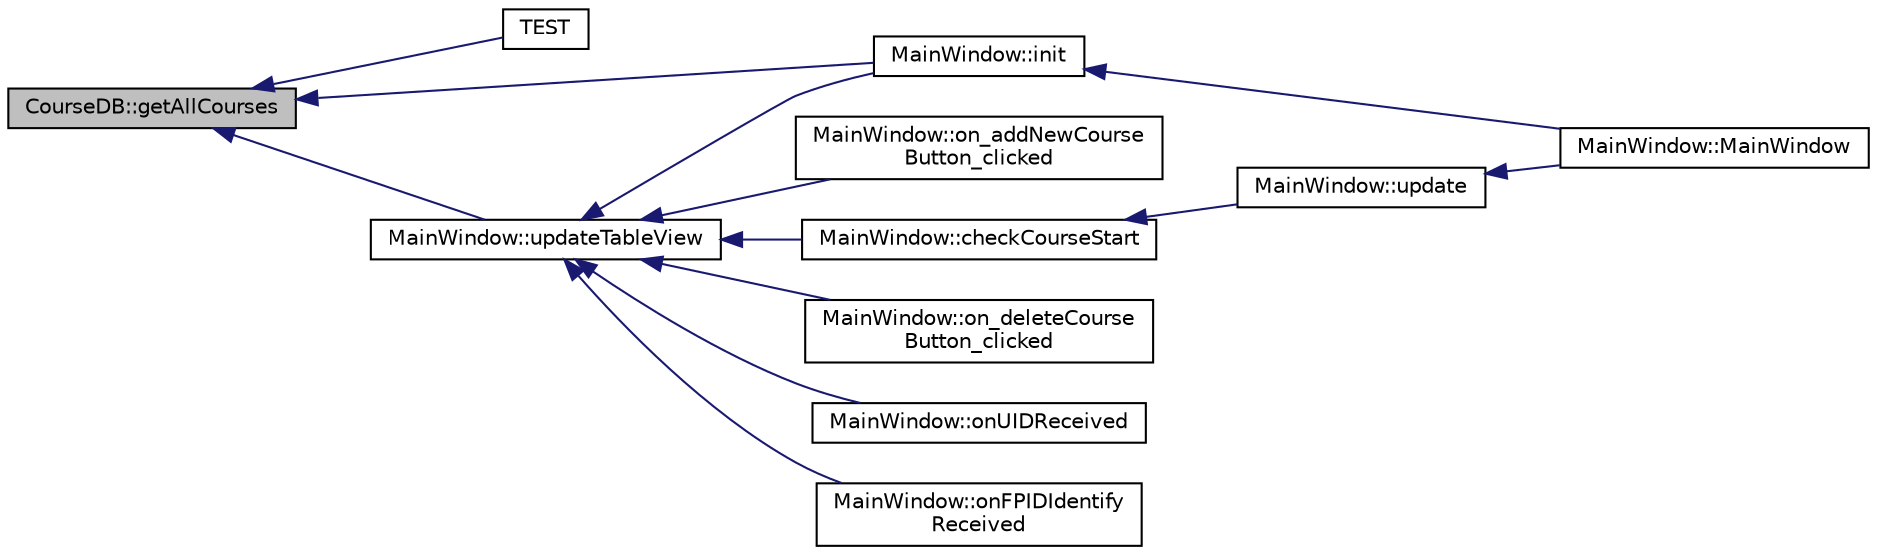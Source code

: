 digraph "CourseDB::getAllCourses"
{
  edge [fontname="Helvetica",fontsize="10",labelfontname="Helvetica",labelfontsize="10"];
  node [fontname="Helvetica",fontsize="10",shape=record];
  rankdir="LR";
  Node1 [label="CourseDB::getAllCourses",height=0.2,width=0.4,color="black", fillcolor="grey75", style="filled", fontcolor="black"];
  Node1 -> Node2 [dir="back",color="midnightblue",fontsize="10",style="solid"];
  Node2 [label="TEST",height=0.2,width=0.4,color="black", fillcolor="white", style="filled",URL="$test_course_d_b_8h.html#ad4e0e04e7486659f801f6df5ea86c79c"];
  Node1 -> Node3 [dir="back",color="midnightblue",fontsize="10",style="solid"];
  Node3 [label="MainWindow::init",height=0.2,width=0.4,color="black", fillcolor="white", style="filled",URL="$class_main_window.html#a671e7e5b0a3a7a3fb1cf44c5c8377952",tooltip="Initialise UI, doorlock and variable for checking studentwindow, read course database and display on ..."];
  Node3 -> Node4 [dir="back",color="midnightblue",fontsize="10",style="solid"];
  Node4 [label="MainWindow::MainWindow",height=0.2,width=0.4,color="black", fillcolor="white", style="filled",URL="$class_main_window.html#a996c5a2b6f77944776856f08ec30858d",tooltip="MainWindow Constructor. "];
  Node1 -> Node5 [dir="back",color="midnightblue",fontsize="10",style="solid"];
  Node5 [label="MainWindow::updateTableView",height=0.2,width=0.4,color="black", fillcolor="white", style="filled",URL="$class_main_window.html#a31ebff8b2a54cfd5f634c82253f3ffdd",tooltip="update course table "];
  Node5 -> Node3 [dir="back",color="midnightblue",fontsize="10",style="solid"];
  Node5 -> Node6 [dir="back",color="midnightblue",fontsize="10",style="solid"];
  Node6 [label="MainWindow::on_addNewCourse\lButton_clicked",height=0.2,width=0.4,color="black", fillcolor="white", style="filled",URL="$class_main_window.html#aa977314d191cfe595b9e29e25f80ede8",tooltip="Open a add course window when button is clicked. "];
  Node5 -> Node7 [dir="back",color="midnightblue",fontsize="10",style="solid"];
  Node7 [label="MainWindow::checkCourseStart",height=0.2,width=0.4,color="black", fillcolor="white", style="filled",URL="$class_main_window.html#a8ebe9859eb33fda652cf463cc24fac67",tooltip="check if any course is starting "];
  Node7 -> Node8 [dir="back",color="midnightblue",fontsize="10",style="solid"];
  Node8 [label="MainWindow::update",height=0.2,width=0.4,color="black", fillcolor="white", style="filled",URL="$class_main_window.html#a128f71880d4b9683149023fc46fcc9f8",tooltip="course start "];
  Node8 -> Node4 [dir="back",color="midnightblue",fontsize="10",style="solid"];
  Node5 -> Node9 [dir="back",color="midnightblue",fontsize="10",style="solid"];
  Node9 [label="MainWindow::on_deleteCourse\lButton_clicked",height=0.2,width=0.4,color="black", fillcolor="white", style="filled",URL="$class_main_window.html#aae46cc5898251c119f8dcd282d4e2539",tooltip="Delete selected course when button is clicked. "];
  Node5 -> Node10 [dir="back",color="midnightblue",fontsize="10",style="solid"];
  Node10 [label="MainWindow::onUIDReceived",height=0.2,width=0.4,color="black", fillcolor="white", style="filled",URL="$class_main_window.html#ac8e92844161faf8c2dd4a11e69a57b11",tooltip="Triggered whe Student card detected, update attendance list updated and send attendance record email..."];
  Node5 -> Node11 [dir="back",color="midnightblue",fontsize="10",style="solid"];
  Node11 [label="MainWindow::onFPIDIdentify\lReceived",height=0.2,width=0.4,color="black", fillcolor="white", style="filled",URL="$class_main_window.html#a12c1711cb7ef466a1ccb9d31fc6e2657",tooltip="Triggered whe Student card detected, update attendance list updated and send attendance record email..."];
}

